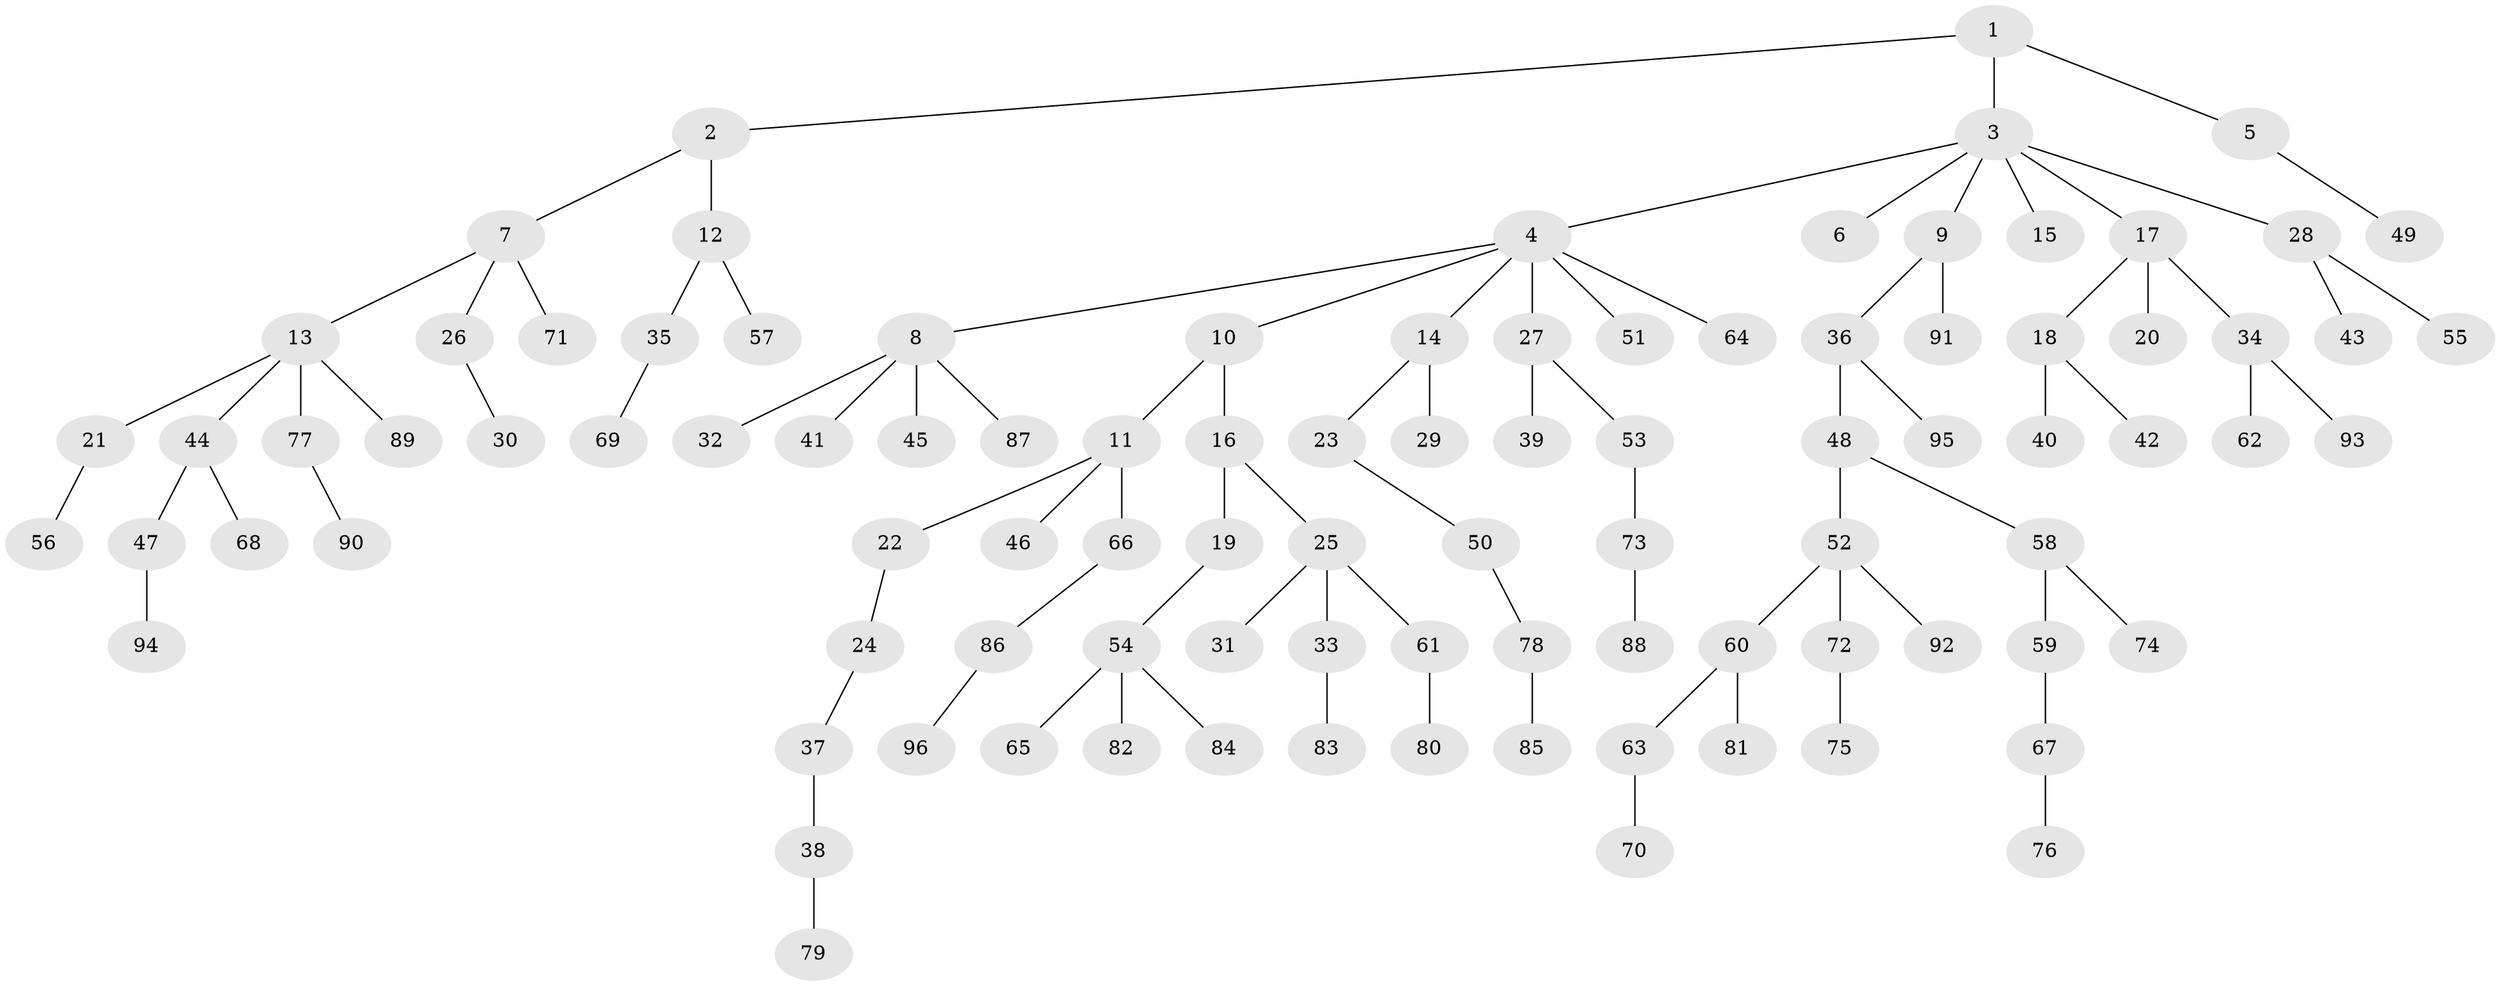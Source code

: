 // coarse degree distribution, {3: 0.14583333333333334, 12: 0.020833333333333332, 5: 0.020833333333333332, 2: 0.16666666666666666, 4: 0.0625, 1: 0.5833333333333334}
// Generated by graph-tools (version 1.1) at 2025/19/03/04/25 18:19:20]
// undirected, 96 vertices, 95 edges
graph export_dot {
graph [start="1"]
  node [color=gray90,style=filled];
  1;
  2;
  3;
  4;
  5;
  6;
  7;
  8;
  9;
  10;
  11;
  12;
  13;
  14;
  15;
  16;
  17;
  18;
  19;
  20;
  21;
  22;
  23;
  24;
  25;
  26;
  27;
  28;
  29;
  30;
  31;
  32;
  33;
  34;
  35;
  36;
  37;
  38;
  39;
  40;
  41;
  42;
  43;
  44;
  45;
  46;
  47;
  48;
  49;
  50;
  51;
  52;
  53;
  54;
  55;
  56;
  57;
  58;
  59;
  60;
  61;
  62;
  63;
  64;
  65;
  66;
  67;
  68;
  69;
  70;
  71;
  72;
  73;
  74;
  75;
  76;
  77;
  78;
  79;
  80;
  81;
  82;
  83;
  84;
  85;
  86;
  87;
  88;
  89;
  90;
  91;
  92;
  93;
  94;
  95;
  96;
  1 -- 2;
  1 -- 3;
  1 -- 5;
  2 -- 7;
  2 -- 12;
  3 -- 4;
  3 -- 6;
  3 -- 9;
  3 -- 15;
  3 -- 17;
  3 -- 28;
  4 -- 8;
  4 -- 10;
  4 -- 14;
  4 -- 27;
  4 -- 51;
  4 -- 64;
  5 -- 49;
  7 -- 13;
  7 -- 26;
  7 -- 71;
  8 -- 32;
  8 -- 41;
  8 -- 45;
  8 -- 87;
  9 -- 36;
  9 -- 91;
  10 -- 11;
  10 -- 16;
  11 -- 22;
  11 -- 46;
  11 -- 66;
  12 -- 35;
  12 -- 57;
  13 -- 21;
  13 -- 44;
  13 -- 77;
  13 -- 89;
  14 -- 23;
  14 -- 29;
  16 -- 19;
  16 -- 25;
  17 -- 18;
  17 -- 20;
  17 -- 34;
  18 -- 40;
  18 -- 42;
  19 -- 54;
  21 -- 56;
  22 -- 24;
  23 -- 50;
  24 -- 37;
  25 -- 31;
  25 -- 33;
  25 -- 61;
  26 -- 30;
  27 -- 39;
  27 -- 53;
  28 -- 43;
  28 -- 55;
  33 -- 83;
  34 -- 62;
  34 -- 93;
  35 -- 69;
  36 -- 48;
  36 -- 95;
  37 -- 38;
  38 -- 79;
  44 -- 47;
  44 -- 68;
  47 -- 94;
  48 -- 52;
  48 -- 58;
  50 -- 78;
  52 -- 60;
  52 -- 72;
  52 -- 92;
  53 -- 73;
  54 -- 65;
  54 -- 82;
  54 -- 84;
  58 -- 59;
  58 -- 74;
  59 -- 67;
  60 -- 63;
  60 -- 81;
  61 -- 80;
  63 -- 70;
  66 -- 86;
  67 -- 76;
  72 -- 75;
  73 -- 88;
  77 -- 90;
  78 -- 85;
  86 -- 96;
}
